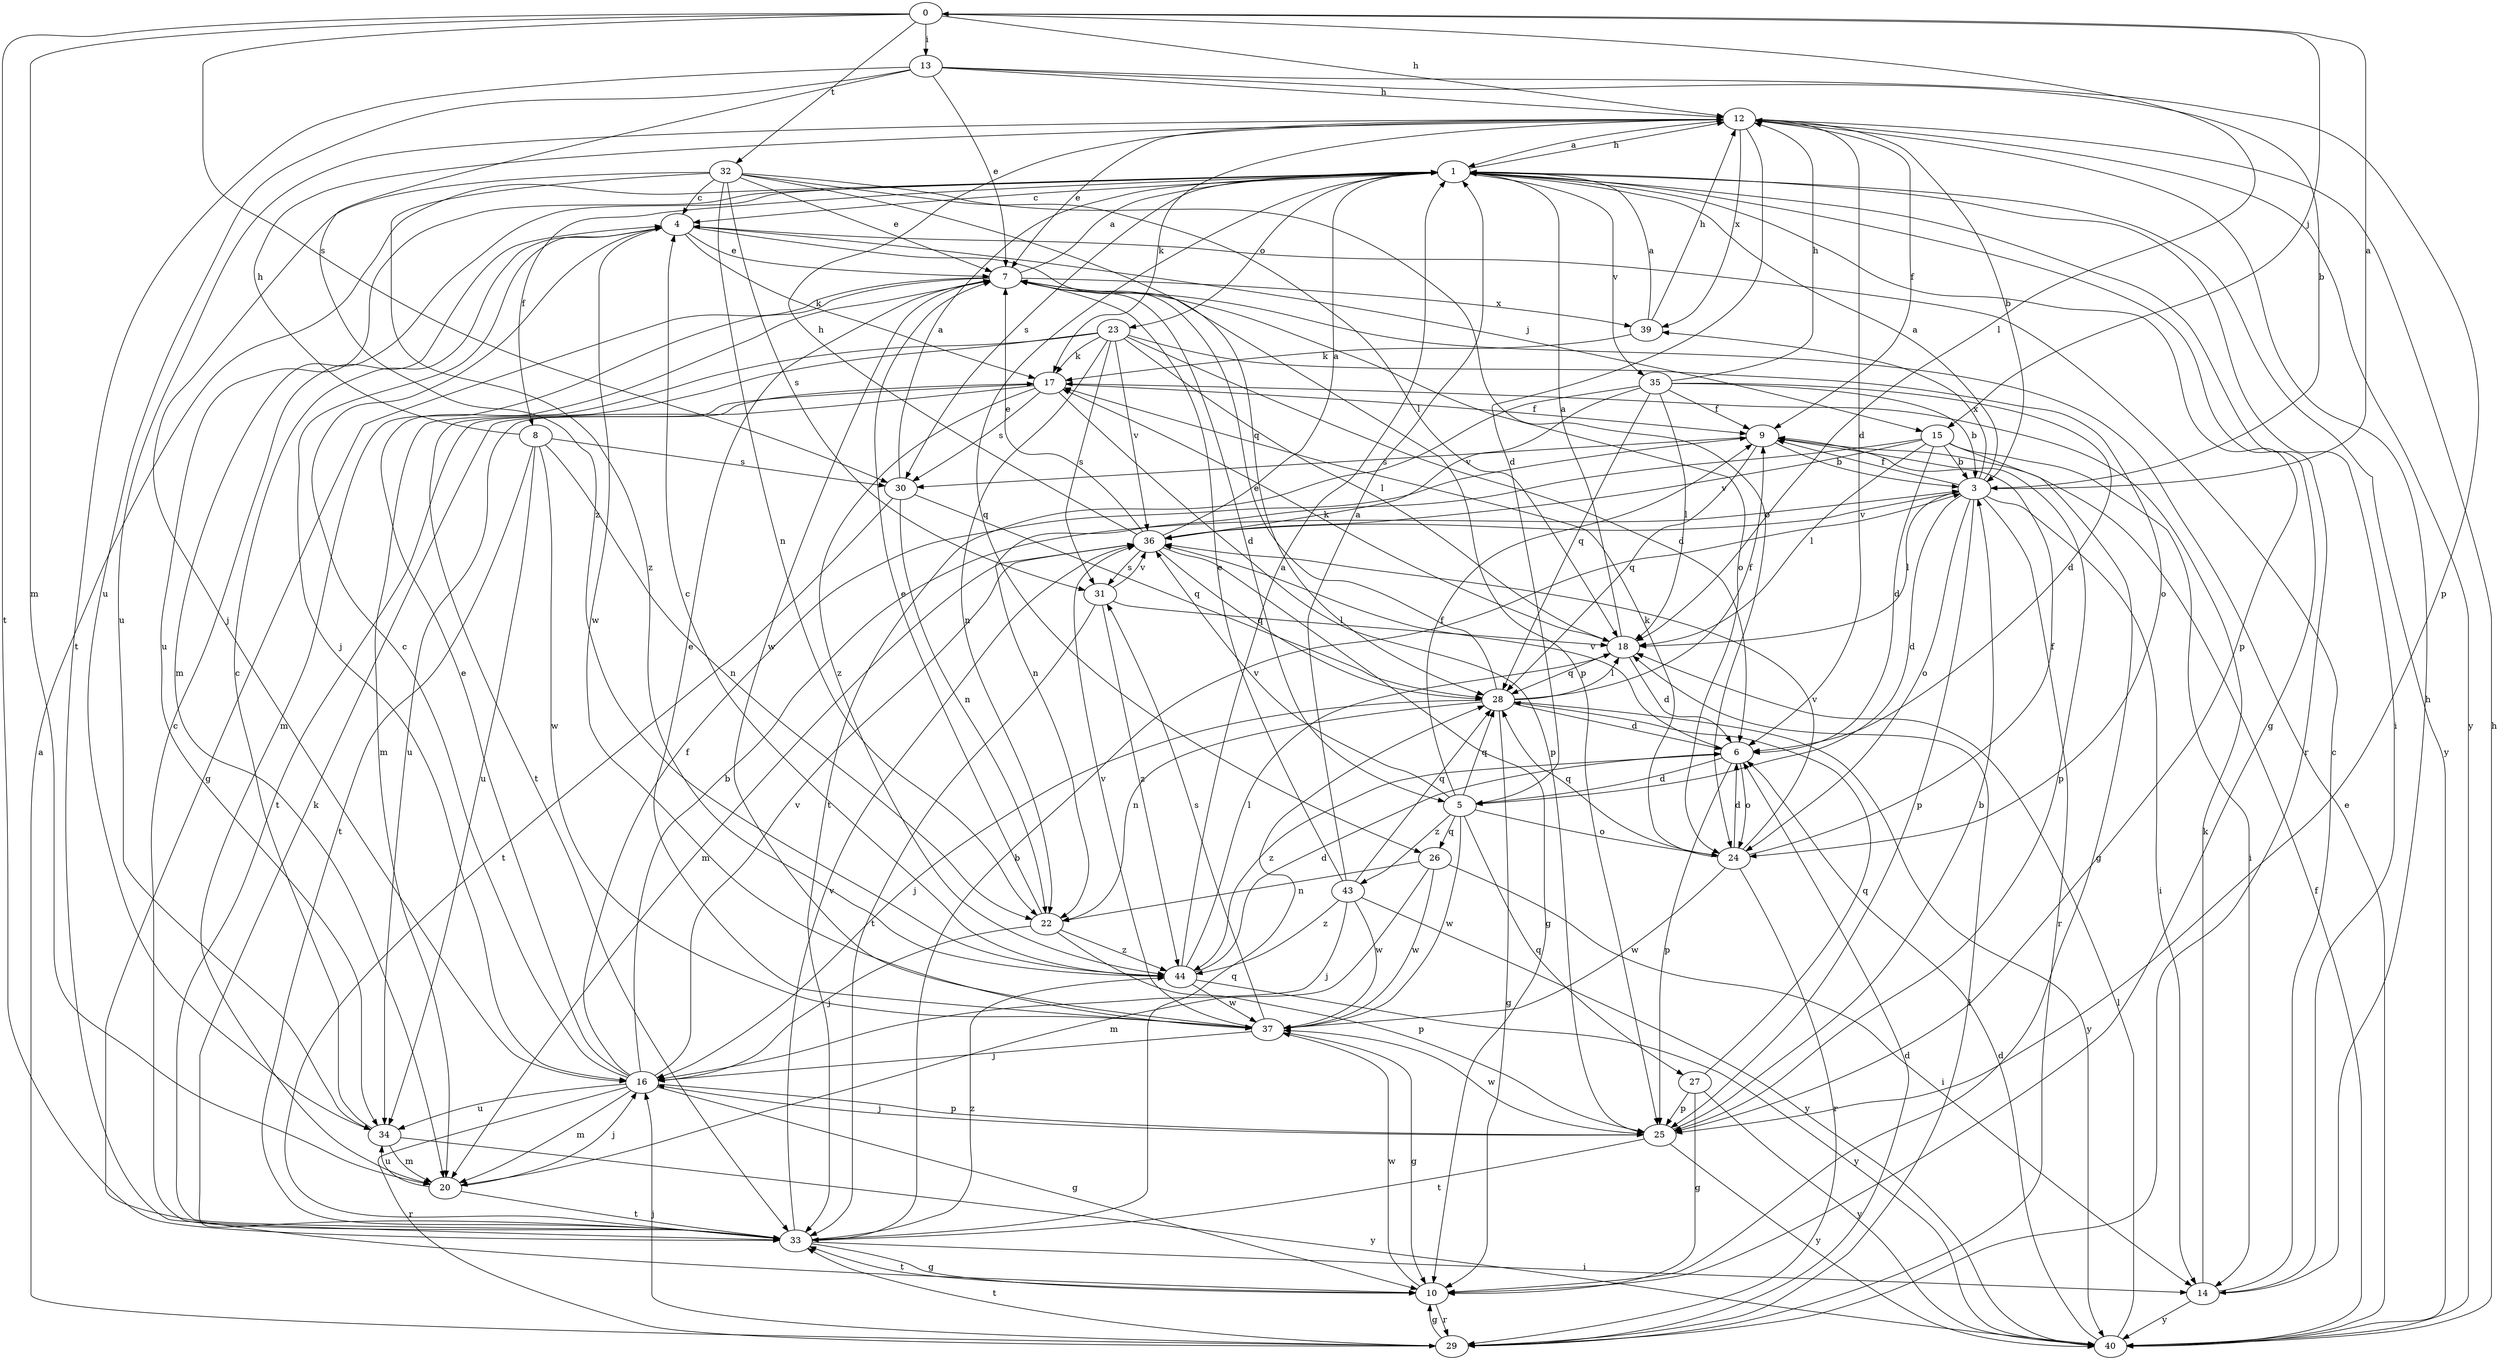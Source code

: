 strict digraph  {
0;
1;
3;
4;
5;
6;
7;
8;
9;
10;
12;
13;
14;
15;
16;
17;
18;
20;
22;
23;
24;
25;
26;
27;
28;
29;
30;
31;
32;
33;
34;
35;
36;
37;
39;
40;
43;
44;
0 -> 12  [label=h];
0 -> 13  [label=i];
0 -> 15  [label=j];
0 -> 18  [label=l];
0 -> 20  [label=m];
0 -> 30  [label=s];
0 -> 32  [label=t];
0 -> 33  [label=t];
1 -> 4  [label=c];
1 -> 8  [label=f];
1 -> 10  [label=g];
1 -> 12  [label=h];
1 -> 14  [label=i];
1 -> 20  [label=m];
1 -> 23  [label=o];
1 -> 25  [label=p];
1 -> 26  [label=q];
1 -> 29  [label=r];
1 -> 30  [label=s];
1 -> 34  [label=u];
1 -> 35  [label=v];
1 -> 40  [label=y];
3 -> 0  [label=a];
3 -> 1  [label=a];
3 -> 5  [label=d];
3 -> 9  [label=f];
3 -> 14  [label=i];
3 -> 18  [label=l];
3 -> 24  [label=o];
3 -> 25  [label=p];
3 -> 29  [label=r];
3 -> 36  [label=v];
3 -> 39  [label=x];
4 -> 7  [label=e];
4 -> 15  [label=j];
4 -> 16  [label=j];
4 -> 17  [label=k];
4 -> 25  [label=p];
4 -> 37  [label=w];
5 -> 9  [label=f];
5 -> 24  [label=o];
5 -> 26  [label=q];
5 -> 27  [label=q];
5 -> 28  [label=q];
5 -> 36  [label=v];
5 -> 37  [label=w];
5 -> 43  [label=z];
6 -> 5  [label=d];
6 -> 24  [label=o];
6 -> 25  [label=p];
6 -> 36  [label=v];
6 -> 44  [label=z];
7 -> 1  [label=a];
7 -> 5  [label=d];
7 -> 10  [label=g];
7 -> 20  [label=m];
7 -> 24  [label=o];
7 -> 37  [label=w];
7 -> 39  [label=x];
8 -> 12  [label=h];
8 -> 22  [label=n];
8 -> 30  [label=s];
8 -> 33  [label=t];
8 -> 34  [label=u];
8 -> 37  [label=w];
9 -> 3  [label=b];
9 -> 25  [label=p];
9 -> 28  [label=q];
9 -> 30  [label=s];
10 -> 29  [label=r];
10 -> 33  [label=t];
10 -> 37  [label=w];
12 -> 1  [label=a];
12 -> 3  [label=b];
12 -> 5  [label=d];
12 -> 6  [label=d];
12 -> 7  [label=e];
12 -> 9  [label=f];
12 -> 17  [label=k];
12 -> 34  [label=u];
12 -> 39  [label=x];
12 -> 40  [label=y];
13 -> 3  [label=b];
13 -> 7  [label=e];
13 -> 12  [label=h];
13 -> 25  [label=p];
13 -> 33  [label=t];
13 -> 34  [label=u];
13 -> 44  [label=z];
14 -> 4  [label=c];
14 -> 12  [label=h];
14 -> 17  [label=k];
14 -> 40  [label=y];
15 -> 3  [label=b];
15 -> 6  [label=d];
15 -> 10  [label=g];
15 -> 14  [label=i];
15 -> 18  [label=l];
15 -> 22  [label=n];
15 -> 36  [label=v];
16 -> 3  [label=b];
16 -> 4  [label=c];
16 -> 7  [label=e];
16 -> 9  [label=f];
16 -> 10  [label=g];
16 -> 20  [label=m];
16 -> 25  [label=p];
16 -> 29  [label=r];
16 -> 34  [label=u];
16 -> 36  [label=v];
17 -> 9  [label=f];
17 -> 25  [label=p];
17 -> 30  [label=s];
17 -> 33  [label=t];
17 -> 34  [label=u];
17 -> 44  [label=z];
18 -> 1  [label=a];
18 -> 6  [label=d];
18 -> 17  [label=k];
18 -> 28  [label=q];
20 -> 16  [label=j];
20 -> 33  [label=t];
20 -> 34  [label=u];
22 -> 7  [label=e];
22 -> 16  [label=j];
22 -> 25  [label=p];
22 -> 44  [label=z];
23 -> 6  [label=d];
23 -> 17  [label=k];
23 -> 18  [label=l];
23 -> 20  [label=m];
23 -> 22  [label=n];
23 -> 24  [label=o];
23 -> 31  [label=s];
23 -> 33  [label=t];
23 -> 36  [label=v];
24 -> 6  [label=d];
24 -> 9  [label=f];
24 -> 17  [label=k];
24 -> 28  [label=q];
24 -> 29  [label=r];
24 -> 36  [label=v];
24 -> 37  [label=w];
25 -> 3  [label=b];
25 -> 16  [label=j];
25 -> 33  [label=t];
25 -> 37  [label=w];
25 -> 40  [label=y];
26 -> 14  [label=i];
26 -> 20  [label=m];
26 -> 22  [label=n];
26 -> 37  [label=w];
27 -> 10  [label=g];
27 -> 25  [label=p];
27 -> 28  [label=q];
27 -> 40  [label=y];
28 -> 6  [label=d];
28 -> 7  [label=e];
28 -> 9  [label=f];
28 -> 10  [label=g];
28 -> 16  [label=j];
28 -> 18  [label=l];
28 -> 22  [label=n];
28 -> 40  [label=y];
29 -> 1  [label=a];
29 -> 6  [label=d];
29 -> 10  [label=g];
29 -> 16  [label=j];
29 -> 18  [label=l];
29 -> 33  [label=t];
30 -> 1  [label=a];
30 -> 22  [label=n];
30 -> 28  [label=q];
30 -> 33  [label=t];
31 -> 18  [label=l];
31 -> 33  [label=t];
31 -> 36  [label=v];
31 -> 44  [label=z];
32 -> 4  [label=c];
32 -> 7  [label=e];
32 -> 16  [label=j];
32 -> 18  [label=l];
32 -> 22  [label=n];
32 -> 24  [label=o];
32 -> 28  [label=q];
32 -> 31  [label=s];
32 -> 44  [label=z];
33 -> 3  [label=b];
33 -> 4  [label=c];
33 -> 10  [label=g];
33 -> 14  [label=i];
33 -> 17  [label=k];
33 -> 28  [label=q];
33 -> 36  [label=v];
33 -> 44  [label=z];
34 -> 4  [label=c];
34 -> 20  [label=m];
34 -> 40  [label=y];
35 -> 3  [label=b];
35 -> 6  [label=d];
35 -> 9  [label=f];
35 -> 12  [label=h];
35 -> 18  [label=l];
35 -> 28  [label=q];
35 -> 33  [label=t];
35 -> 36  [label=v];
36 -> 1  [label=a];
36 -> 7  [label=e];
36 -> 10  [label=g];
36 -> 12  [label=h];
36 -> 20  [label=m];
36 -> 28  [label=q];
36 -> 31  [label=s];
37 -> 7  [label=e];
37 -> 10  [label=g];
37 -> 16  [label=j];
37 -> 31  [label=s];
37 -> 36  [label=v];
39 -> 1  [label=a];
39 -> 12  [label=h];
39 -> 17  [label=k];
40 -> 6  [label=d];
40 -> 7  [label=e];
40 -> 9  [label=f];
40 -> 12  [label=h];
40 -> 18  [label=l];
43 -> 1  [label=a];
43 -> 7  [label=e];
43 -> 16  [label=j];
43 -> 28  [label=q];
43 -> 37  [label=w];
43 -> 40  [label=y];
43 -> 44  [label=z];
44 -> 1  [label=a];
44 -> 4  [label=c];
44 -> 6  [label=d];
44 -> 18  [label=l];
44 -> 37  [label=w];
44 -> 40  [label=y];
}
